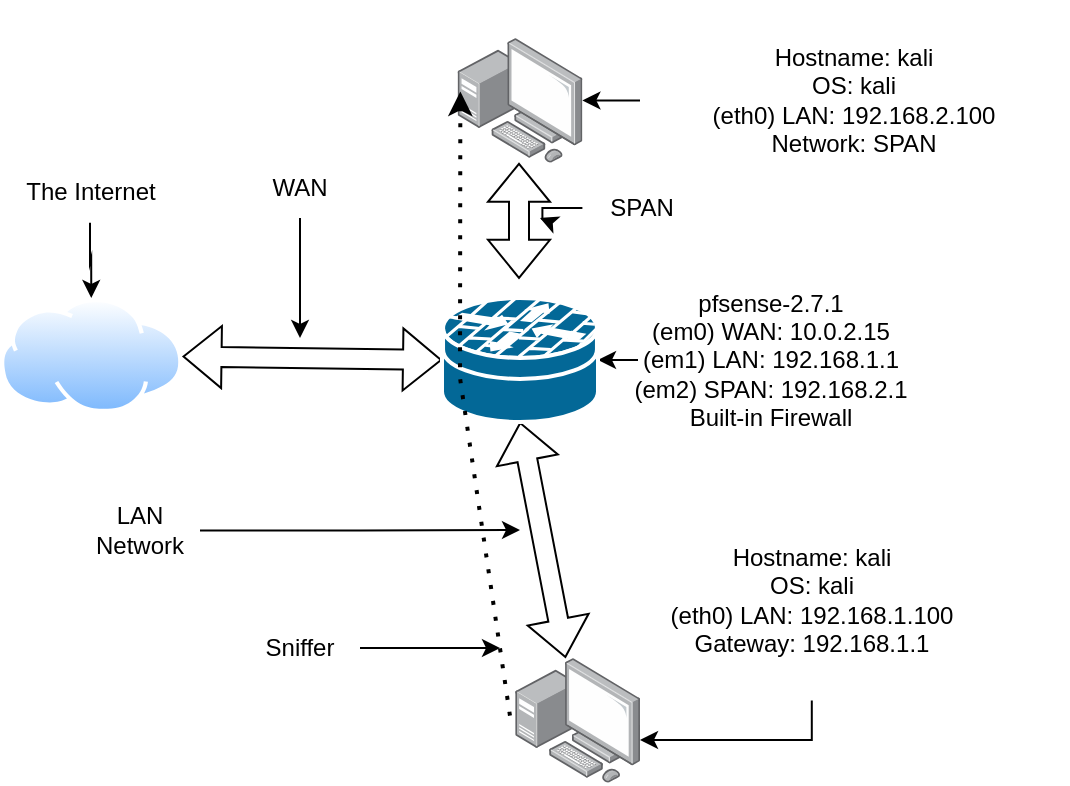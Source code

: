 <mxfile version="22.1.7" type="github">
  <diagram name="Page-1" id="CdFyWuu7mZfADsBGeCwA">
    <mxGraphModel dx="1365" dy="817" grid="1" gridSize="10" guides="1" tooltips="1" connect="1" arrows="1" fold="1" page="1" pageScale="1" pageWidth="850" pageHeight="1100" math="0" shadow="0">
      <root>
        <mxCell id="0" />
        <mxCell id="1" parent="0" />
        <mxCell id="9oPIyIbZ-EvlBXnKMK6W-6" value="" style="image;points=[];aspect=fixed;html=1;align=center;shadow=0;dashed=0;image=img/lib/allied_telesis/computer_and_terminals/Personal_Computer_with_Server.svg;" parent="1" vertex="1">
          <mxGeometry x="557.6" y="380" width="62.4" height="62.4" as="geometry" />
        </mxCell>
        <mxCell id="9oPIyIbZ-EvlBXnKMK6W-9" value="" style="shape=flexArrow;endArrow=classic;startArrow=classic;html=1;rounded=0;entryX=0.5;entryY=1;entryDx=0;entryDy=0;entryPerimeter=0;" parent="1" source="9oPIyIbZ-EvlBXnKMK6W-6" target="mhXbEhYM_pufSV945Tpj-3" edge="1">
          <mxGeometry width="100" height="100" relative="1" as="geometry">
            <mxPoint x="210" y="470" as="sourcePoint" />
            <mxPoint x="560" y="270" as="targetPoint" />
          </mxGeometry>
        </mxCell>
        <mxCell id="9oPIyIbZ-EvlBXnKMK6W-13" style="edgeStyle=orthogonalEdgeStyle;rounded=0;orthogonalLoop=1;jettySize=auto;html=1;" parent="1" source="9oPIyIbZ-EvlBXnKMK6W-12" target="mhXbEhYM_pufSV945Tpj-3" edge="1">
          <mxGeometry relative="1" as="geometry">
            <mxPoint x="560" y="190" as="targetPoint" />
          </mxGeometry>
        </mxCell>
        <mxCell id="9oPIyIbZ-EvlBXnKMK6W-12" value="pfsense-2.7.1&lt;br&gt;(em0) WAN: 10.0.2.15&lt;br&gt;(em1) LAN: 192.168.1.1&lt;br&gt;(em2) SPAN: 192.168.2.1&lt;br&gt;Built-in Firewall" style="text;html=1;strokeColor=none;fillColor=none;align=center;verticalAlign=middle;whiteSpace=wrap;rounded=0;" parent="1" vertex="1">
          <mxGeometry x="610" y="181" width="151.2" height="100" as="geometry" />
        </mxCell>
        <mxCell id="9oPIyIbZ-EvlBXnKMK6W-22" style="edgeStyle=orthogonalEdgeStyle;rounded=0;orthogonalLoop=1;jettySize=auto;html=1;" parent="1" source="9oPIyIbZ-EvlBXnKMK6W-19" target="9oPIyIbZ-EvlBXnKMK6W-6" edge="1">
          <mxGeometry relative="1" as="geometry">
            <Array as="points">
              <mxPoint x="706" y="421" />
            </Array>
          </mxGeometry>
        </mxCell>
        <mxCell id="9oPIyIbZ-EvlBXnKMK6W-19" value="Hostname: kali&lt;br&gt;OS: kali&lt;br&gt;(eth0) LAN: 192.168.1.100&lt;br&gt;Gateway: 192.168.1.1" style="text;html=1;strokeColor=none;fillColor=none;align=center;verticalAlign=middle;whiteSpace=wrap;rounded=0;" parent="1" vertex="1">
          <mxGeometry x="599" y="301.2" width="213.8" height="100" as="geometry" />
        </mxCell>
        <mxCell id="mhXbEhYM_pufSV945Tpj-1" value="" style="shape=flexArrow;endArrow=classic;startArrow=classic;html=1;rounded=0;entryX=0;entryY=0.5;entryDx=0;entryDy=0;entryPerimeter=0;" parent="1" source="mhXbEhYM_pufSV945Tpj-6" target="mhXbEhYM_pufSV945Tpj-3" edge="1">
          <mxGeometry width="100" height="100" relative="1" as="geometry">
            <mxPoint x="235" y="231" as="sourcePoint" />
            <mxPoint x="485.4" y="379.635" as="targetPoint" />
          </mxGeometry>
        </mxCell>
        <mxCell id="mhXbEhYM_pufSV945Tpj-3" value="" style="shape=mxgraph.cisco.security.router_firewall;html=1;pointerEvents=1;dashed=0;fillColor=#036897;strokeColor=#ffffff;strokeWidth=2;verticalLabelPosition=bottom;verticalAlign=top;align=center;outlineConnect=0;" parent="1" vertex="1">
          <mxGeometry x="521" y="200" width="78" height="62" as="geometry" />
        </mxCell>
        <mxCell id="mhXbEhYM_pufSV945Tpj-6" value="" style="image;aspect=fixed;perimeter=ellipsePerimeter;html=1;align=center;shadow=0;dashed=0;spacingTop=3;image=img/lib/active_directory/internet_cloud.svg;" parent="1" vertex="1">
          <mxGeometry x="300" y="200" width="91.27" height="57.5" as="geometry" />
        </mxCell>
        <mxCell id="mhXbEhYM_pufSV945Tpj-8" style="edgeStyle=orthogonalEdgeStyle;rounded=0;orthogonalLoop=1;jettySize=auto;html=1;entryX=0.5;entryY=0;entryDx=0;entryDy=0;" parent="1" source="mhXbEhYM_pufSV945Tpj-7" target="mhXbEhYM_pufSV945Tpj-6" edge="1">
          <mxGeometry relative="1" as="geometry" />
        </mxCell>
        <mxCell id="mhXbEhYM_pufSV945Tpj-7" value="The Internet" style="text;html=1;align=center;verticalAlign=middle;resizable=0;points=[];autosize=1;strokeColor=none;fillColor=none;" parent="1" vertex="1">
          <mxGeometry x="300" y="132.4" width="90" height="30" as="geometry" />
        </mxCell>
        <mxCell id="m1Vz-gU3Qan9QUfalsW7-1" value="" style="image;points=[];aspect=fixed;html=1;align=center;shadow=0;dashed=0;image=img/lib/allied_telesis/computer_and_terminals/Personal_Computer_with_Server.svg;" vertex="1" parent="1">
          <mxGeometry x="528.8" y="70" width="62.4" height="62.4" as="geometry" />
        </mxCell>
        <mxCell id="m1Vz-gU3Qan9QUfalsW7-4" style="edgeStyle=orthogonalEdgeStyle;rounded=0;orthogonalLoop=1;jettySize=auto;html=1;" edge="1" parent="1" source="m1Vz-gU3Qan9QUfalsW7-2" target="m1Vz-gU3Qan9QUfalsW7-1">
          <mxGeometry relative="1" as="geometry" />
        </mxCell>
        <mxCell id="m1Vz-gU3Qan9QUfalsW7-2" value="Hostname: kali&lt;br&gt;OS: kali&lt;br&gt;(eth0) LAN: 192.168.2.100&lt;br&gt;Network: SPAN" style="text;html=1;strokeColor=none;fillColor=none;align=center;verticalAlign=middle;whiteSpace=wrap;rounded=0;" vertex="1" parent="1">
          <mxGeometry x="620" y="51.2" width="213.8" height="100" as="geometry" />
        </mxCell>
        <mxCell id="m1Vz-gU3Qan9QUfalsW7-3" value="" style="shape=flexArrow;endArrow=classic;startArrow=classic;html=1;rounded=0;entryX=0.5;entryY=1;entryDx=0;entryDy=0;entryPerimeter=0;" edge="1" parent="1">
          <mxGeometry width="100" height="100" relative="1" as="geometry">
            <mxPoint x="559.5" y="190.4" as="sourcePoint" />
            <mxPoint x="559.5" y="132.4" as="targetPoint" />
          </mxGeometry>
        </mxCell>
        <mxCell id="m1Vz-gU3Qan9QUfalsW7-5" value="" style="endArrow=classic;dashed=1;html=1;dashPattern=1 3;strokeWidth=2;rounded=0;exitX=-0.042;exitY=0.462;exitDx=0;exitDy=0;exitPerimeter=0;entryX=0.022;entryY=0.429;entryDx=0;entryDy=0;entryPerimeter=0;startArrow=none;startFill=0;endFill=1;" edge="1" parent="1" source="9oPIyIbZ-EvlBXnKMK6W-6" target="m1Vz-gU3Qan9QUfalsW7-1">
          <mxGeometry width="50" height="50" relative="1" as="geometry">
            <mxPoint x="610" y="400" as="sourcePoint" />
            <mxPoint x="660" y="350" as="targetPoint" />
            <Array as="points">
              <mxPoint x="530" y="240" />
            </Array>
          </mxGeometry>
        </mxCell>
        <mxCell id="m1Vz-gU3Qan9QUfalsW7-7" style="edgeStyle=orthogonalEdgeStyle;rounded=0;orthogonalLoop=1;jettySize=auto;html=1;" edge="1" parent="1" source="m1Vz-gU3Qan9QUfalsW7-6">
          <mxGeometry relative="1" as="geometry">
            <mxPoint x="550" y="375" as="targetPoint" />
          </mxGeometry>
        </mxCell>
        <mxCell id="m1Vz-gU3Qan9QUfalsW7-6" value="Sniffer" style="text;html=1;strokeColor=none;fillColor=none;align=center;verticalAlign=middle;whiteSpace=wrap;rounded=0;" vertex="1" parent="1">
          <mxGeometry x="420" y="360" width="60" height="30" as="geometry" />
        </mxCell>
        <mxCell id="m1Vz-gU3Qan9QUfalsW7-9" style="edgeStyle=orthogonalEdgeStyle;rounded=0;orthogonalLoop=1;jettySize=auto;html=1;" edge="1" parent="1" source="m1Vz-gU3Qan9QUfalsW7-8">
          <mxGeometry relative="1" as="geometry">
            <mxPoint x="570" y="160" as="targetPoint" />
          </mxGeometry>
        </mxCell>
        <mxCell id="m1Vz-gU3Qan9QUfalsW7-8" value="SPAN" style="text;html=1;strokeColor=none;fillColor=none;align=center;verticalAlign=middle;whiteSpace=wrap;rounded=0;" vertex="1" parent="1">
          <mxGeometry x="591.2" y="140" width="60" height="30" as="geometry" />
        </mxCell>
        <mxCell id="m1Vz-gU3Qan9QUfalsW7-11" style="edgeStyle=orthogonalEdgeStyle;rounded=0;orthogonalLoop=1;jettySize=auto;html=1;" edge="1" parent="1" source="m1Vz-gU3Qan9QUfalsW7-10">
          <mxGeometry relative="1" as="geometry">
            <mxPoint x="560" y="316" as="targetPoint" />
          </mxGeometry>
        </mxCell>
        <mxCell id="m1Vz-gU3Qan9QUfalsW7-10" value="LAN Network" style="text;html=1;strokeColor=none;fillColor=none;align=center;verticalAlign=middle;whiteSpace=wrap;rounded=0;" vertex="1" parent="1">
          <mxGeometry x="340" y="301.2" width="60" height="30" as="geometry" />
        </mxCell>
        <mxCell id="m1Vz-gU3Qan9QUfalsW7-13" style="edgeStyle=orthogonalEdgeStyle;rounded=0;orthogonalLoop=1;jettySize=auto;html=1;" edge="1" parent="1" source="m1Vz-gU3Qan9QUfalsW7-12">
          <mxGeometry relative="1" as="geometry">
            <mxPoint x="450" y="220" as="targetPoint" />
          </mxGeometry>
        </mxCell>
        <mxCell id="m1Vz-gU3Qan9QUfalsW7-12" value="WAN" style="text;html=1;strokeColor=none;fillColor=none;align=center;verticalAlign=middle;whiteSpace=wrap;rounded=0;" vertex="1" parent="1">
          <mxGeometry x="420" y="130" width="60" height="30" as="geometry" />
        </mxCell>
      </root>
    </mxGraphModel>
  </diagram>
</mxfile>
